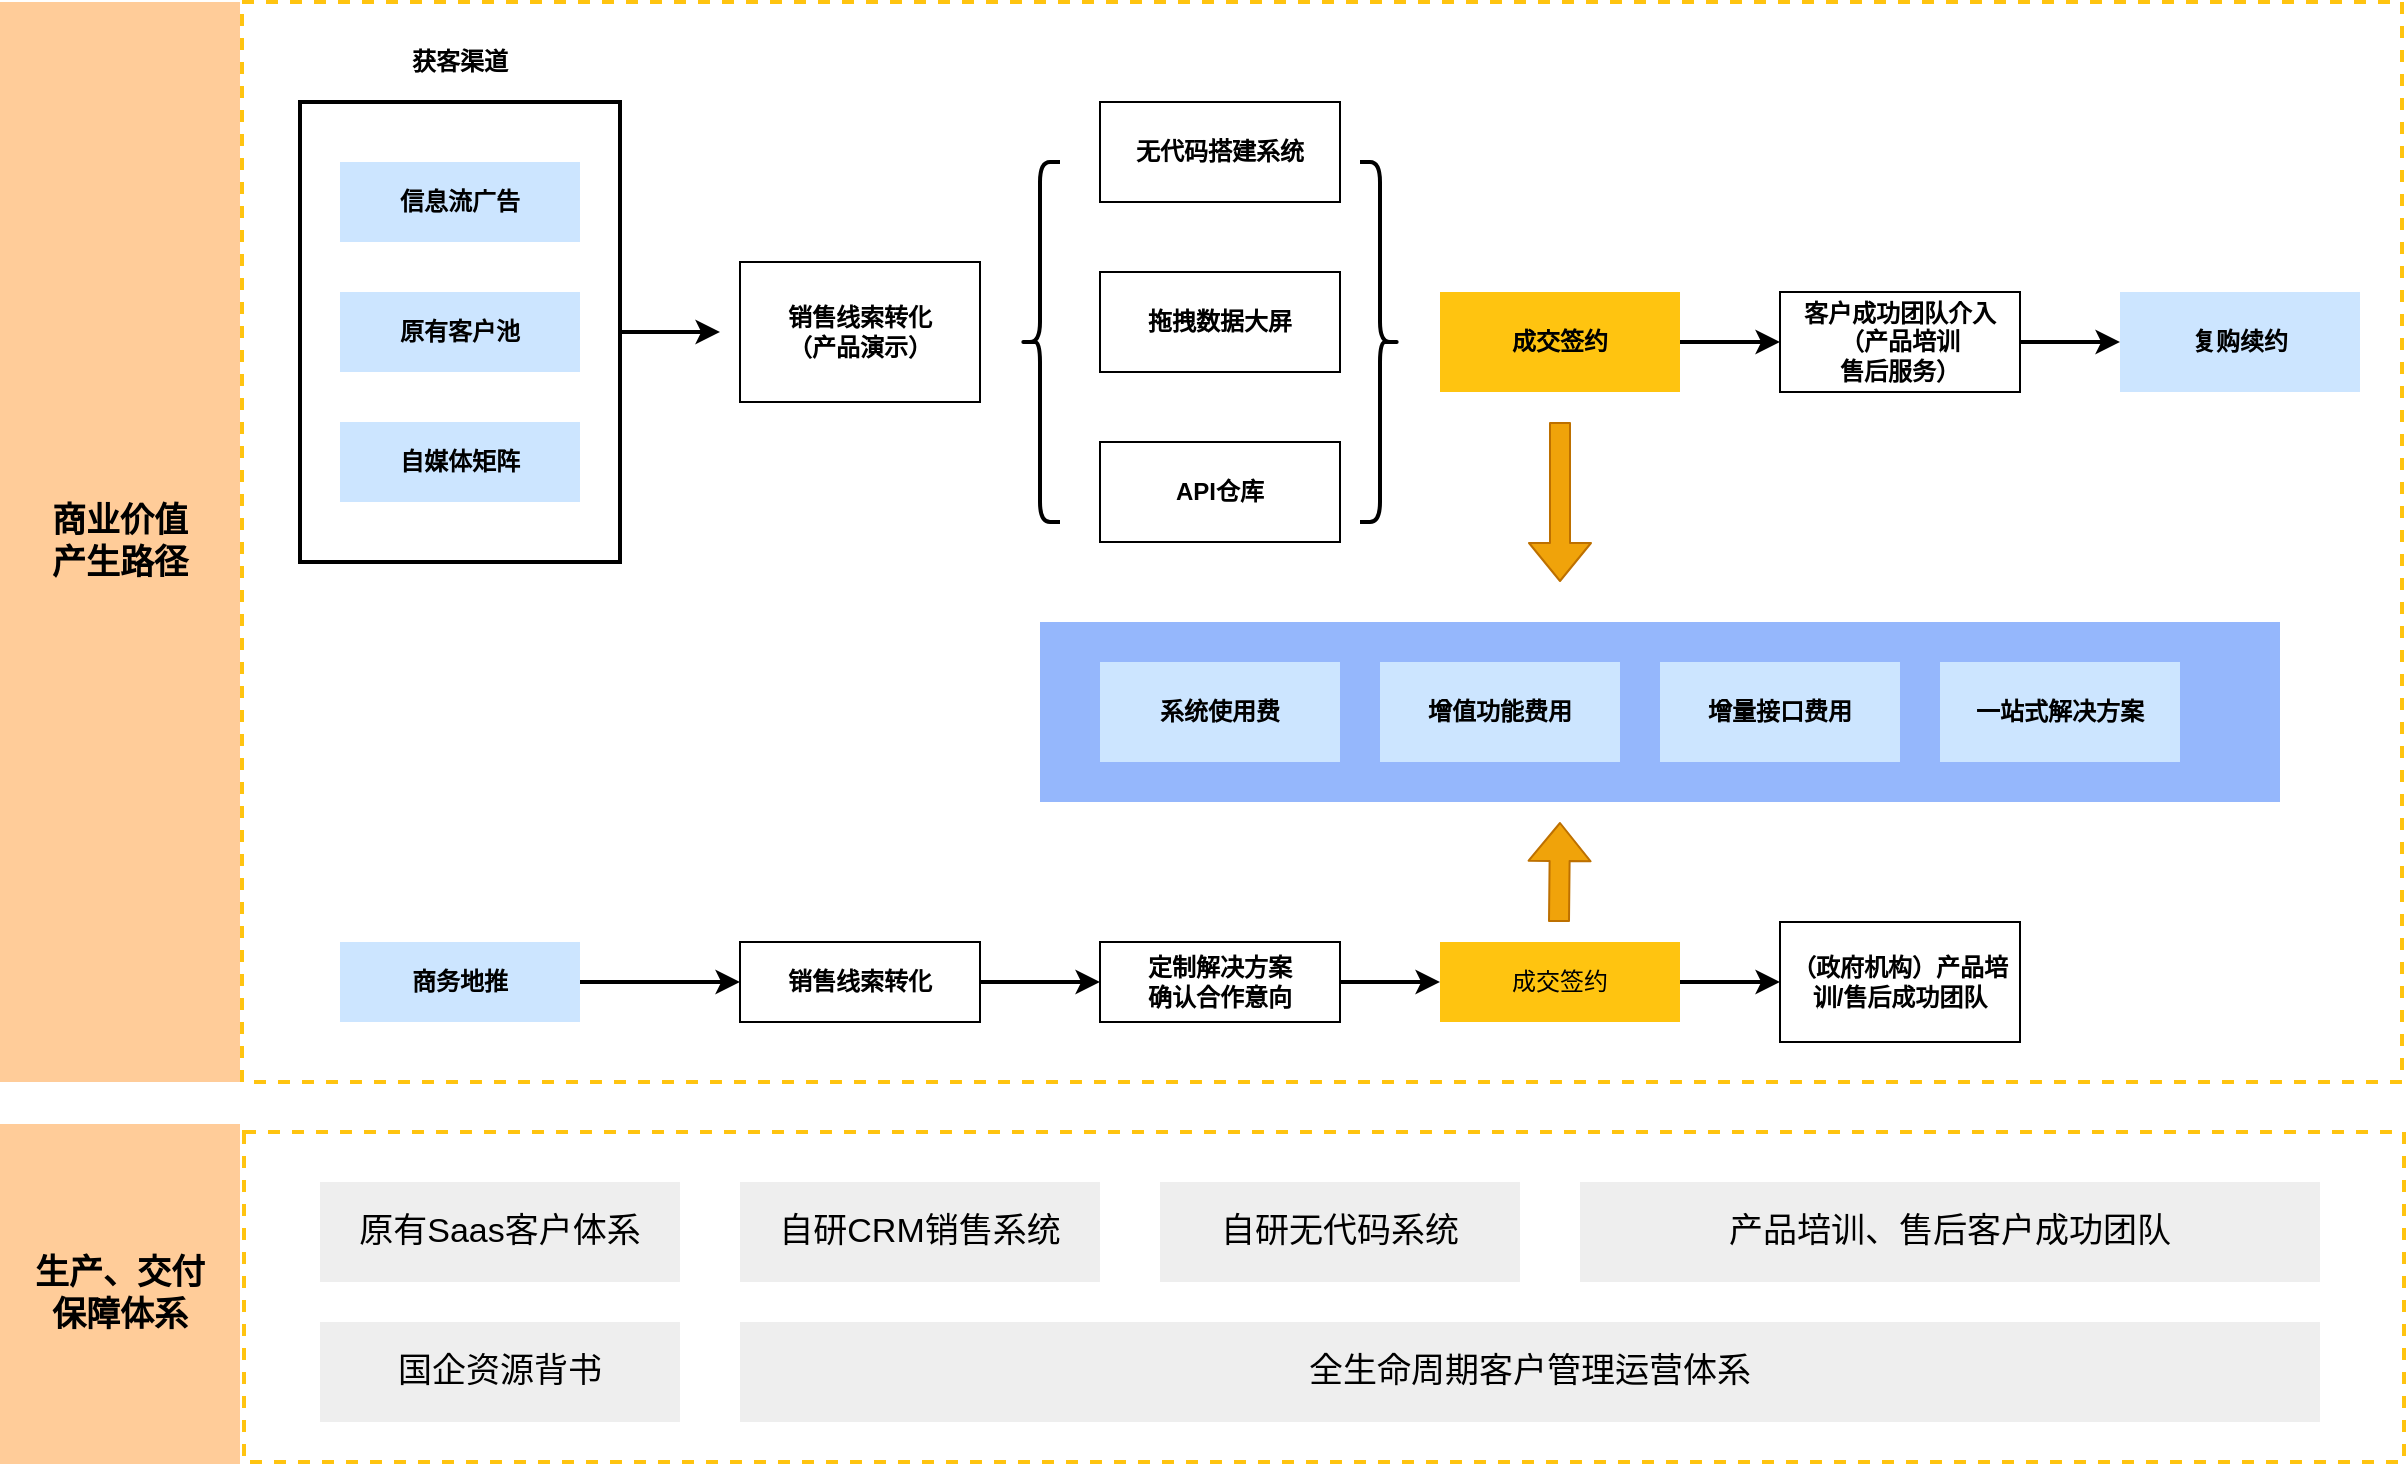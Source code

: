 <mxfile version="14.5.10" type="github">
  <diagram id="-KONAdWRFsU6AZ7woav8" name="第 1 页">
    <mxGraphModel dx="1422" dy="794" grid="1" gridSize="10" guides="1" tooltips="1" connect="1" arrows="1" fold="1" page="1" pageScale="1" pageWidth="10000" pageHeight="1169" math="0" shadow="0">
      <root>
        <mxCell id="0" />
        <mxCell id="1" parent="0" />
        <mxCell id="swzIvsYKQ93mRi7ZJ3pm-34" value="" style="rounded=0;whiteSpace=wrap;html=1;strokeWidth=2;fillColor=none;dashed=1;strokeColor=#FFC410;" vertex="1" parent="1">
          <mxGeometry x="161" y="150" width="1080" height="540" as="geometry" />
        </mxCell>
        <mxCell id="swzIvsYKQ93mRi7ZJ3pm-27" value="" style="rounded=0;whiteSpace=wrap;html=1;fillColor=#95B7FC;strokeColor=none;" vertex="1" parent="1">
          <mxGeometry x="560" y="460" width="620" height="90" as="geometry" />
        </mxCell>
        <mxCell id="swzIvsYKQ93mRi7ZJ3pm-22" style="edgeStyle=orthogonalEdgeStyle;rounded=0;orthogonalLoop=1;jettySize=auto;html=1;strokeWidth=2;" edge="1" parent="1" source="swzIvsYKQ93mRi7ZJ3pm-5">
          <mxGeometry relative="1" as="geometry">
            <mxPoint x="400" y="315" as="targetPoint" />
          </mxGeometry>
        </mxCell>
        <mxCell id="swzIvsYKQ93mRi7ZJ3pm-5" value="" style="rounded=0;whiteSpace=wrap;html=1;fillColor=none;strokeWidth=2;" vertex="1" parent="1">
          <mxGeometry x="190" y="200" width="160" height="230" as="geometry" />
        </mxCell>
        <mxCell id="swzIvsYKQ93mRi7ZJ3pm-1" value="信息流广告" style="rounded=0;whiteSpace=wrap;html=1;fillColor=#cce5ff;strokeColor=none;fontStyle=1" vertex="1" parent="1">
          <mxGeometry x="210" y="230" width="120" height="40" as="geometry" />
        </mxCell>
        <mxCell id="swzIvsYKQ93mRi7ZJ3pm-2" value="获客渠道" style="text;html=1;strokeColor=none;fillColor=none;align=center;verticalAlign=middle;whiteSpace=wrap;rounded=0;fontStyle=1" vertex="1" parent="1">
          <mxGeometry x="240" y="170" width="60" height="20" as="geometry" />
        </mxCell>
        <mxCell id="swzIvsYKQ93mRi7ZJ3pm-3" value="原有客户池" style="rounded=0;whiteSpace=wrap;html=1;fillColor=#cce5ff;strokeColor=none;fontStyle=1" vertex="1" parent="1">
          <mxGeometry x="210" y="295" width="120" height="40" as="geometry" />
        </mxCell>
        <mxCell id="swzIvsYKQ93mRi7ZJ3pm-4" value="自媒体矩阵" style="rounded=0;whiteSpace=wrap;html=1;fillColor=#cce5ff;strokeColor=none;fontStyle=1" vertex="1" parent="1">
          <mxGeometry x="210" y="360" width="120" height="40" as="geometry" />
        </mxCell>
        <mxCell id="swzIvsYKQ93mRi7ZJ3pm-6" value="销售线索转化&lt;br&gt;（产品演示）" style="rounded=0;whiteSpace=wrap;html=1;fontStyle=1" vertex="1" parent="1">
          <mxGeometry x="410" y="280" width="120" height="70" as="geometry" />
        </mxCell>
        <mxCell id="swzIvsYKQ93mRi7ZJ3pm-7" value="无代码搭建系统" style="rounded=0;whiteSpace=wrap;html=1;fontStyle=1" vertex="1" parent="1">
          <mxGeometry x="590" y="200" width="120" height="50" as="geometry" />
        </mxCell>
        <mxCell id="swzIvsYKQ93mRi7ZJ3pm-8" value="拖拽数据大屏" style="rounded=0;whiteSpace=wrap;html=1;fontStyle=1" vertex="1" parent="1">
          <mxGeometry x="590" y="285" width="120" height="50" as="geometry" />
        </mxCell>
        <mxCell id="swzIvsYKQ93mRi7ZJ3pm-9" value="API仓库" style="rounded=0;whiteSpace=wrap;html=1;fontStyle=1" vertex="1" parent="1">
          <mxGeometry x="590" y="370" width="120" height="50" as="geometry" />
        </mxCell>
        <mxCell id="swzIvsYKQ93mRi7ZJ3pm-25" style="edgeStyle=orthogonalEdgeStyle;rounded=0;orthogonalLoop=1;jettySize=auto;html=1;entryX=0;entryY=0.5;entryDx=0;entryDy=0;strokeWidth=2;" edge="1" parent="1" source="swzIvsYKQ93mRi7ZJ3pm-10" target="swzIvsYKQ93mRi7ZJ3pm-11">
          <mxGeometry relative="1" as="geometry" />
        </mxCell>
        <mxCell id="swzIvsYKQ93mRi7ZJ3pm-10" value="成交签约" style="rounded=0;whiteSpace=wrap;html=1;fillColor=#FFC410;strokeColor=none;fontStyle=1" vertex="1" parent="1">
          <mxGeometry x="760" y="295" width="120" height="50" as="geometry" />
        </mxCell>
        <mxCell id="swzIvsYKQ93mRi7ZJ3pm-26" style="edgeStyle=orthogonalEdgeStyle;rounded=0;orthogonalLoop=1;jettySize=auto;html=1;entryX=0;entryY=0.5;entryDx=0;entryDy=0;strokeWidth=2;" edge="1" parent="1" source="swzIvsYKQ93mRi7ZJ3pm-11" target="swzIvsYKQ93mRi7ZJ3pm-12">
          <mxGeometry relative="1" as="geometry" />
        </mxCell>
        <mxCell id="swzIvsYKQ93mRi7ZJ3pm-11" value="客户成功团队介入&lt;br&gt;（产品培训&lt;br&gt;售后服务）" style="rounded=0;whiteSpace=wrap;html=1;fontStyle=1" vertex="1" parent="1">
          <mxGeometry x="930" y="295" width="120" height="50" as="geometry" />
        </mxCell>
        <mxCell id="swzIvsYKQ93mRi7ZJ3pm-12" value="复购续约" style="rounded=0;whiteSpace=wrap;html=1;fillColor=#cce5ff;strokeColor=none;fontStyle=1" vertex="1" parent="1">
          <mxGeometry x="1100" y="295" width="120" height="50" as="geometry" />
        </mxCell>
        <mxCell id="swzIvsYKQ93mRi7ZJ3pm-13" value="系统使用费" style="rounded=0;whiteSpace=wrap;html=1;fillColor=#cce5ff;strokeColor=none;fontStyle=1" vertex="1" parent="1">
          <mxGeometry x="590" y="480" width="120" height="50" as="geometry" />
        </mxCell>
        <mxCell id="swzIvsYKQ93mRi7ZJ3pm-14" value="增值功能费用" style="rounded=0;whiteSpace=wrap;html=1;fillColor=#cce5ff;strokeColor=none;fontStyle=1" vertex="1" parent="1">
          <mxGeometry x="730" y="480" width="120" height="50" as="geometry" />
        </mxCell>
        <mxCell id="swzIvsYKQ93mRi7ZJ3pm-15" value="增量接口费用" style="rounded=0;whiteSpace=wrap;html=1;fillColor=#cce5ff;strokeColor=none;fontStyle=1" vertex="1" parent="1">
          <mxGeometry x="870" y="480" width="120" height="50" as="geometry" />
        </mxCell>
        <mxCell id="swzIvsYKQ93mRi7ZJ3pm-16" value="一站式解决方案" style="rounded=0;whiteSpace=wrap;html=1;fillColor=#cce5ff;strokeColor=none;fontStyle=1" vertex="1" parent="1">
          <mxGeometry x="1010" y="480" width="120" height="50" as="geometry" />
        </mxCell>
        <mxCell id="swzIvsYKQ93mRi7ZJ3pm-29" style="edgeStyle=orthogonalEdgeStyle;rounded=0;orthogonalLoop=1;jettySize=auto;html=1;entryX=0;entryY=0.5;entryDx=0;entryDy=0;strokeWidth=2;" edge="1" parent="1" source="swzIvsYKQ93mRi7ZJ3pm-17" target="swzIvsYKQ93mRi7ZJ3pm-18">
          <mxGeometry relative="1" as="geometry" />
        </mxCell>
        <mxCell id="swzIvsYKQ93mRi7ZJ3pm-17" value="商务地推" style="rounded=0;whiteSpace=wrap;html=1;fillColor=#cce5ff;strokeColor=none;fontStyle=1" vertex="1" parent="1">
          <mxGeometry x="210" y="620" width="120" height="40" as="geometry" />
        </mxCell>
        <mxCell id="swzIvsYKQ93mRi7ZJ3pm-30" style="edgeStyle=orthogonalEdgeStyle;rounded=0;orthogonalLoop=1;jettySize=auto;html=1;exitX=1;exitY=0.5;exitDx=0;exitDy=0;entryX=0;entryY=0.5;entryDx=0;entryDy=0;strokeWidth=2;" edge="1" parent="1" source="swzIvsYKQ93mRi7ZJ3pm-18" target="swzIvsYKQ93mRi7ZJ3pm-19">
          <mxGeometry relative="1" as="geometry" />
        </mxCell>
        <mxCell id="swzIvsYKQ93mRi7ZJ3pm-18" value="销售线索转化" style="rounded=0;whiteSpace=wrap;html=1;fontStyle=1" vertex="1" parent="1">
          <mxGeometry x="410" y="620" width="120" height="40" as="geometry" />
        </mxCell>
        <mxCell id="swzIvsYKQ93mRi7ZJ3pm-31" style="edgeStyle=orthogonalEdgeStyle;rounded=0;orthogonalLoop=1;jettySize=auto;html=1;exitX=1;exitY=0.5;exitDx=0;exitDy=0;entryX=0;entryY=0.5;entryDx=0;entryDy=0;strokeWidth=2;" edge="1" parent="1" source="swzIvsYKQ93mRi7ZJ3pm-19" target="swzIvsYKQ93mRi7ZJ3pm-20">
          <mxGeometry relative="1" as="geometry" />
        </mxCell>
        <mxCell id="swzIvsYKQ93mRi7ZJ3pm-19" value="定制解决方案&lt;br&gt;确认合作意向" style="rounded=0;whiteSpace=wrap;html=1;fontStyle=1" vertex="1" parent="1">
          <mxGeometry x="590" y="620" width="120" height="40" as="geometry" />
        </mxCell>
        <mxCell id="swzIvsYKQ93mRi7ZJ3pm-32" style="edgeStyle=orthogonalEdgeStyle;rounded=0;orthogonalLoop=1;jettySize=auto;html=1;exitX=1;exitY=0.5;exitDx=0;exitDy=0;entryX=0;entryY=0.5;entryDx=0;entryDy=0;strokeWidth=2;" edge="1" parent="1" source="swzIvsYKQ93mRi7ZJ3pm-20" target="swzIvsYKQ93mRi7ZJ3pm-21">
          <mxGeometry relative="1" as="geometry" />
        </mxCell>
        <mxCell id="swzIvsYKQ93mRi7ZJ3pm-20" value="成交签约" style="rounded=0;whiteSpace=wrap;html=1;fillColor=#FFC410;strokeColor=none;" vertex="1" parent="1">
          <mxGeometry x="760" y="620" width="120" height="40" as="geometry" />
        </mxCell>
        <mxCell id="swzIvsYKQ93mRi7ZJ3pm-21" value="（政府机构）产品培训/售后成功团队" style="rounded=0;whiteSpace=wrap;html=1;fontStyle=1" vertex="1" parent="1">
          <mxGeometry x="930" y="610" width="120" height="60" as="geometry" />
        </mxCell>
        <mxCell id="swzIvsYKQ93mRi7ZJ3pm-23" value="" style="shape=curlyBracket;whiteSpace=wrap;html=1;rounded=1;fillColor=none;strokeWidth=2;" vertex="1" parent="1">
          <mxGeometry x="550" y="230" width="20" height="180" as="geometry" />
        </mxCell>
        <mxCell id="swzIvsYKQ93mRi7ZJ3pm-24" value="" style="shape=curlyBracket;whiteSpace=wrap;html=1;rounded=1;flipH=1;fillColor=none;strokeWidth=2;" vertex="1" parent="1">
          <mxGeometry x="720" y="230" width="20" height="180" as="geometry" />
        </mxCell>
        <mxCell id="swzIvsYKQ93mRi7ZJ3pm-28" value="" style="shape=flexArrow;endArrow=classic;html=1;fillColor=#f0a30a;strokeColor=#BD7000;" edge="1" parent="1">
          <mxGeometry width="50" height="50" relative="1" as="geometry">
            <mxPoint x="820" y="360" as="sourcePoint" />
            <mxPoint x="820" y="440" as="targetPoint" />
          </mxGeometry>
        </mxCell>
        <mxCell id="swzIvsYKQ93mRi7ZJ3pm-33" value="" style="shape=flexArrow;endArrow=classic;html=1;fillColor=#f0a30a;strokeColor=#BD7000;" edge="1" parent="1">
          <mxGeometry width="50" height="50" relative="1" as="geometry">
            <mxPoint x="819.5" y="610" as="sourcePoint" />
            <mxPoint x="820" y="560" as="targetPoint" />
          </mxGeometry>
        </mxCell>
        <mxCell id="swzIvsYKQ93mRi7ZJ3pm-35" value="商业价值&lt;br style=&quot;font-size: 17px;&quot;&gt;产生路径" style="rounded=0;whiteSpace=wrap;html=1;dashed=1;strokeWidth=2;fillColor=#ffcc99;fontSize=17;fontStyle=1;strokeColor=none;" vertex="1" parent="1">
          <mxGeometry x="40" y="150" width="120" height="540" as="geometry" />
        </mxCell>
        <mxCell id="swzIvsYKQ93mRi7ZJ3pm-36" value="生产、交付&lt;br&gt;保障体系" style="rounded=0;whiteSpace=wrap;html=1;dashed=1;strokeWidth=2;fillColor=#ffcc99;fontSize=17;fontStyle=1;strokeColor=none;" vertex="1" parent="1">
          <mxGeometry x="40" y="711" width="120" height="170" as="geometry" />
        </mxCell>
        <mxCell id="swzIvsYKQ93mRi7ZJ3pm-37" value="" style="rounded=0;whiteSpace=wrap;html=1;strokeWidth=2;fillColor=none;dashed=1;strokeColor=#FFC410;" vertex="1" parent="1">
          <mxGeometry x="162" y="715" width="1080" height="165" as="geometry" />
        </mxCell>
        <mxCell id="swzIvsYKQ93mRi7ZJ3pm-38" value="原有Saas客户体系" style="rounded=0;whiteSpace=wrap;html=1;dashed=1;fontSize=17;strokeWidth=2;fillColor=#eeeeee;strokeColor=none;" vertex="1" parent="1">
          <mxGeometry x="200" y="740" width="180" height="50" as="geometry" />
        </mxCell>
        <mxCell id="swzIvsYKQ93mRi7ZJ3pm-39" value="自研无代码系统" style="rounded=0;whiteSpace=wrap;html=1;dashed=1;fontSize=17;strokeWidth=2;fillColor=#eeeeee;strokeColor=none;" vertex="1" parent="1">
          <mxGeometry x="620" y="740" width="180" height="50" as="geometry" />
        </mxCell>
        <mxCell id="swzIvsYKQ93mRi7ZJ3pm-40" value="自研CRM销售系统" style="rounded=0;whiteSpace=wrap;html=1;dashed=1;fontSize=17;strokeWidth=2;fillColor=#eeeeee;strokeColor=none;" vertex="1" parent="1">
          <mxGeometry x="410" y="740" width="180" height="50" as="geometry" />
        </mxCell>
        <mxCell id="swzIvsYKQ93mRi7ZJ3pm-41" value="产品培训、售后客户成功团队" style="rounded=0;whiteSpace=wrap;html=1;dashed=1;fontSize=17;strokeWidth=2;fillColor=#eeeeee;strokeColor=none;" vertex="1" parent="1">
          <mxGeometry x="830" y="740" width="370" height="50" as="geometry" />
        </mxCell>
        <mxCell id="swzIvsYKQ93mRi7ZJ3pm-42" value="国企资源背书" style="rounded=0;whiteSpace=wrap;html=1;dashed=1;fontSize=17;strokeWidth=2;fillColor=#eeeeee;strokeColor=none;" vertex="1" parent="1">
          <mxGeometry x="200" y="810" width="180" height="50" as="geometry" />
        </mxCell>
        <mxCell id="swzIvsYKQ93mRi7ZJ3pm-43" value="全生命周期客户管理运营体系" style="rounded=0;whiteSpace=wrap;html=1;dashed=1;fontSize=17;strokeWidth=2;fillColor=#eeeeee;strokeColor=none;" vertex="1" parent="1">
          <mxGeometry x="410" y="810" width="790" height="50" as="geometry" />
        </mxCell>
      </root>
    </mxGraphModel>
  </diagram>
</mxfile>
